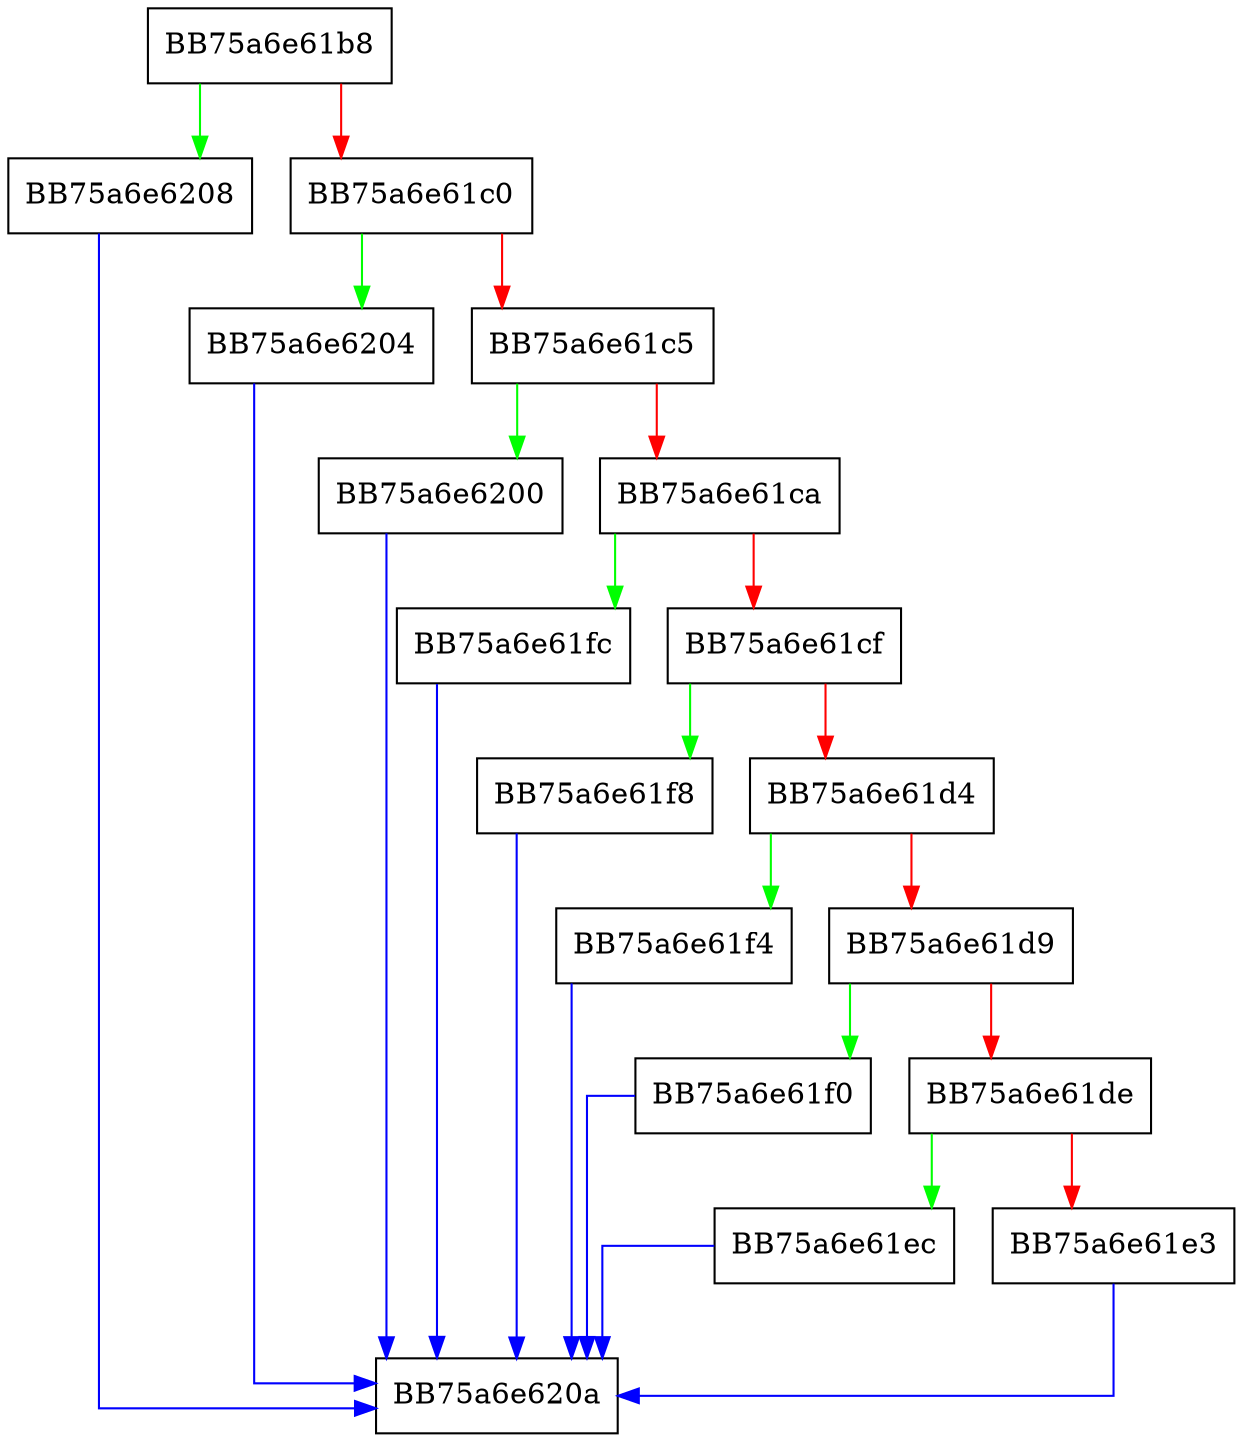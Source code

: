 digraph SmsMonitoringStopReasonFrom {
  node [shape="box"];
  graph [splines=ortho];
  BB75a6e61b8 -> BB75a6e6208 [color="green"];
  BB75a6e61b8 -> BB75a6e61c0 [color="red"];
  BB75a6e61c0 -> BB75a6e6204 [color="green"];
  BB75a6e61c0 -> BB75a6e61c5 [color="red"];
  BB75a6e61c5 -> BB75a6e6200 [color="green"];
  BB75a6e61c5 -> BB75a6e61ca [color="red"];
  BB75a6e61ca -> BB75a6e61fc [color="green"];
  BB75a6e61ca -> BB75a6e61cf [color="red"];
  BB75a6e61cf -> BB75a6e61f8 [color="green"];
  BB75a6e61cf -> BB75a6e61d4 [color="red"];
  BB75a6e61d4 -> BB75a6e61f4 [color="green"];
  BB75a6e61d4 -> BB75a6e61d9 [color="red"];
  BB75a6e61d9 -> BB75a6e61f0 [color="green"];
  BB75a6e61d9 -> BB75a6e61de [color="red"];
  BB75a6e61de -> BB75a6e61ec [color="green"];
  BB75a6e61de -> BB75a6e61e3 [color="red"];
  BB75a6e61e3 -> BB75a6e620a [color="blue"];
  BB75a6e61ec -> BB75a6e620a [color="blue"];
  BB75a6e61f0 -> BB75a6e620a [color="blue"];
  BB75a6e61f4 -> BB75a6e620a [color="blue"];
  BB75a6e61f8 -> BB75a6e620a [color="blue"];
  BB75a6e61fc -> BB75a6e620a [color="blue"];
  BB75a6e6200 -> BB75a6e620a [color="blue"];
  BB75a6e6204 -> BB75a6e620a [color="blue"];
  BB75a6e6208 -> BB75a6e620a [color="blue"];
}